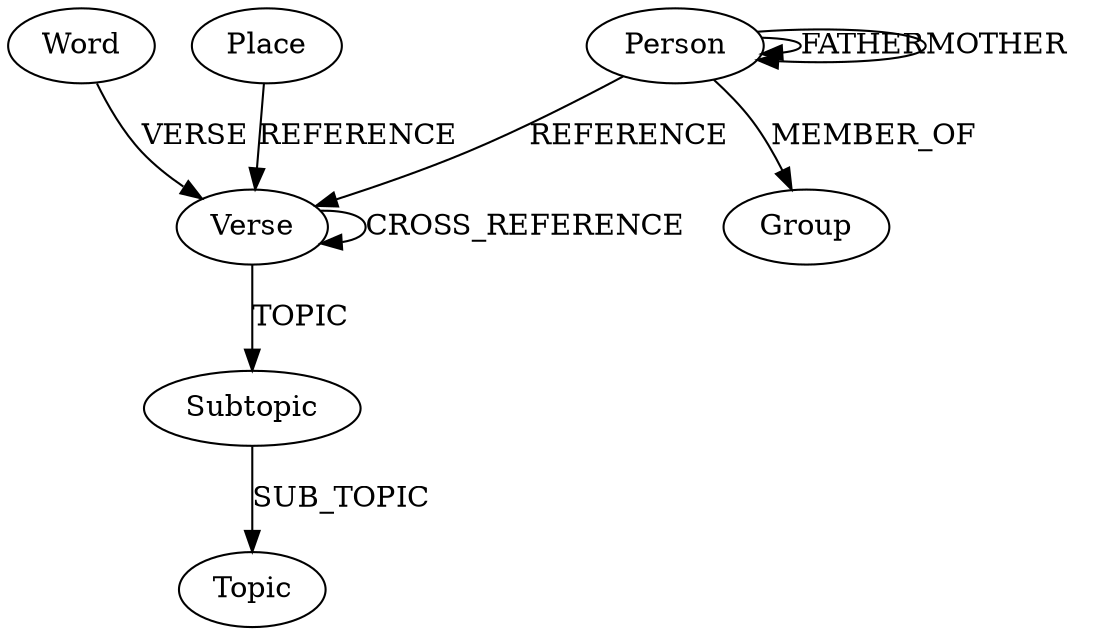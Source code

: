 digraph G {

	Verse -> Subtopic [label = "TOPIC"];
	Word -> Verse [label = "VERSE"];
	Subtopic -> Topic [label = "SUB_TOPIC"];
	Verse -> Verse [label = "CROSS_REFERENCE"];
	Person -> Group [label = "MEMBER_OF"];
	Person -> Person [label = "FATHER"];
	Person -> Person [label = "MOTHER"];
	Person -> Verse [label = "REFERENCE"];
	Place -> Verse [label = "REFERENCE"];
	

}
